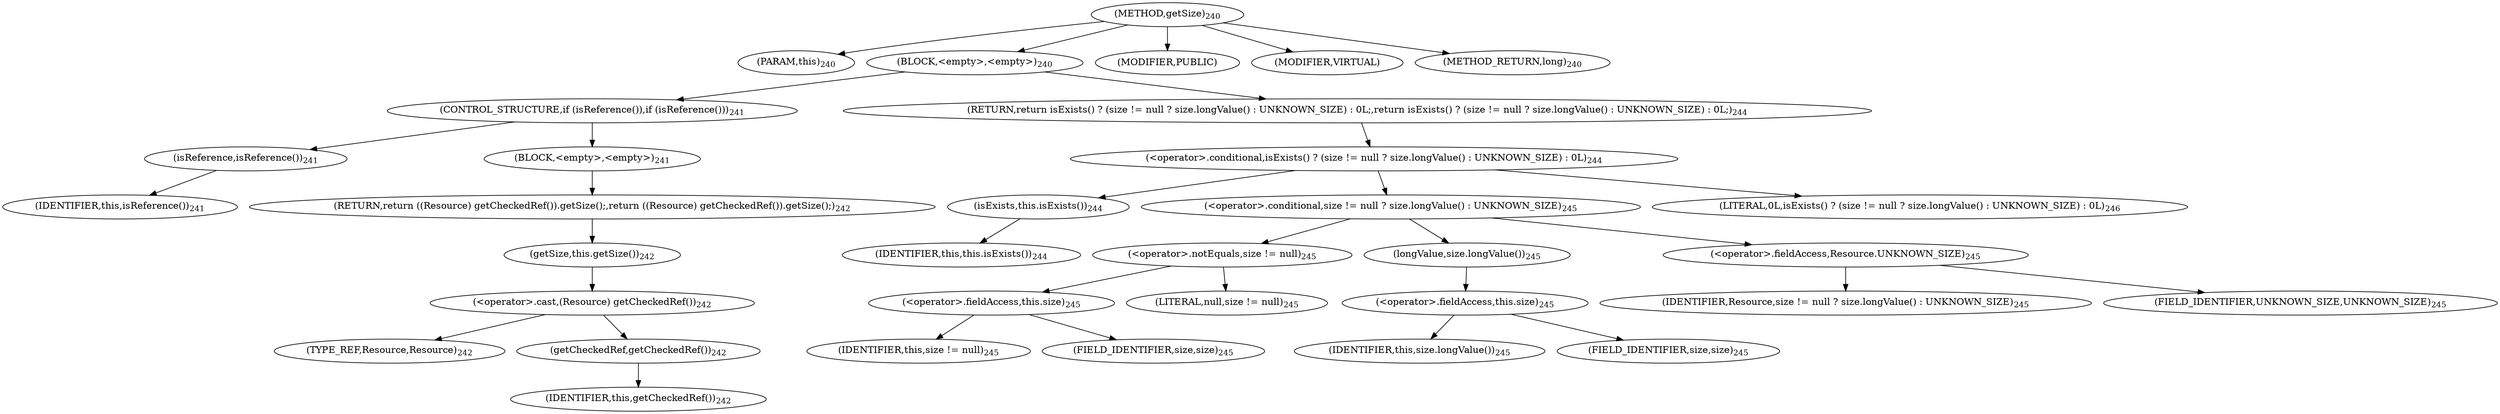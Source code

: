 digraph "getSize" {  
"470" [label = <(METHOD,getSize)<SUB>240</SUB>> ]
"45" [label = <(PARAM,this)<SUB>240</SUB>> ]
"471" [label = <(BLOCK,&lt;empty&gt;,&lt;empty&gt;)<SUB>240</SUB>> ]
"472" [label = <(CONTROL_STRUCTURE,if (isReference()),if (isReference()))<SUB>241</SUB>> ]
"473" [label = <(isReference,isReference())<SUB>241</SUB>> ]
"44" [label = <(IDENTIFIER,this,isReference())<SUB>241</SUB>> ]
"474" [label = <(BLOCK,&lt;empty&gt;,&lt;empty&gt;)<SUB>241</SUB>> ]
"475" [label = <(RETURN,return ((Resource) getCheckedRef()).getSize();,return ((Resource) getCheckedRef()).getSize();)<SUB>242</SUB>> ]
"476" [label = <(getSize,this.getSize())<SUB>242</SUB>> ]
"477" [label = <(&lt;operator&gt;.cast,(Resource) getCheckedRef())<SUB>242</SUB>> ]
"478" [label = <(TYPE_REF,Resource,Resource)<SUB>242</SUB>> ]
"479" [label = <(getCheckedRef,getCheckedRef())<SUB>242</SUB>> ]
"46" [label = <(IDENTIFIER,this,getCheckedRef())<SUB>242</SUB>> ]
"480" [label = <(RETURN,return isExists() ? (size != null ? size.longValue() : UNKNOWN_SIZE) : 0L;,return isExists() ? (size != null ? size.longValue() : UNKNOWN_SIZE) : 0L;)<SUB>244</SUB>> ]
"481" [label = <(&lt;operator&gt;.conditional,isExists() ? (size != null ? size.longValue() : UNKNOWN_SIZE) : 0L)<SUB>244</SUB>> ]
"482" [label = <(isExists,this.isExists())<SUB>244</SUB>> ]
"47" [label = <(IDENTIFIER,this,this.isExists())<SUB>244</SUB>> ]
"483" [label = <(&lt;operator&gt;.conditional,size != null ? size.longValue() : UNKNOWN_SIZE)<SUB>245</SUB>> ]
"484" [label = <(&lt;operator&gt;.notEquals,size != null)<SUB>245</SUB>> ]
"485" [label = <(&lt;operator&gt;.fieldAccess,this.size)<SUB>245</SUB>> ]
"486" [label = <(IDENTIFIER,this,size != null)<SUB>245</SUB>> ]
"487" [label = <(FIELD_IDENTIFIER,size,size)<SUB>245</SUB>> ]
"488" [label = <(LITERAL,null,size != null)<SUB>245</SUB>> ]
"489" [label = <(longValue,size.longValue())<SUB>245</SUB>> ]
"490" [label = <(&lt;operator&gt;.fieldAccess,this.size)<SUB>245</SUB>> ]
"491" [label = <(IDENTIFIER,this,size.longValue())<SUB>245</SUB>> ]
"492" [label = <(FIELD_IDENTIFIER,size,size)<SUB>245</SUB>> ]
"493" [label = <(&lt;operator&gt;.fieldAccess,Resource.UNKNOWN_SIZE)<SUB>245</SUB>> ]
"494" [label = <(IDENTIFIER,Resource,size != null ? size.longValue() : UNKNOWN_SIZE)<SUB>245</SUB>> ]
"495" [label = <(FIELD_IDENTIFIER,UNKNOWN_SIZE,UNKNOWN_SIZE)<SUB>245</SUB>> ]
"496" [label = <(LITERAL,0L,isExists() ? (size != null ? size.longValue() : UNKNOWN_SIZE) : 0L)<SUB>246</SUB>> ]
"497" [label = <(MODIFIER,PUBLIC)> ]
"498" [label = <(MODIFIER,VIRTUAL)> ]
"499" [label = <(METHOD_RETURN,long)<SUB>240</SUB>> ]
  "470" -> "45" 
  "470" -> "471" 
  "470" -> "497" 
  "470" -> "498" 
  "470" -> "499" 
  "471" -> "472" 
  "471" -> "480" 
  "472" -> "473" 
  "472" -> "474" 
  "473" -> "44" 
  "474" -> "475" 
  "475" -> "476" 
  "476" -> "477" 
  "477" -> "478" 
  "477" -> "479" 
  "479" -> "46" 
  "480" -> "481" 
  "481" -> "482" 
  "481" -> "483" 
  "481" -> "496" 
  "482" -> "47" 
  "483" -> "484" 
  "483" -> "489" 
  "483" -> "493" 
  "484" -> "485" 
  "484" -> "488" 
  "485" -> "486" 
  "485" -> "487" 
  "489" -> "490" 
  "490" -> "491" 
  "490" -> "492" 
  "493" -> "494" 
  "493" -> "495" 
}
